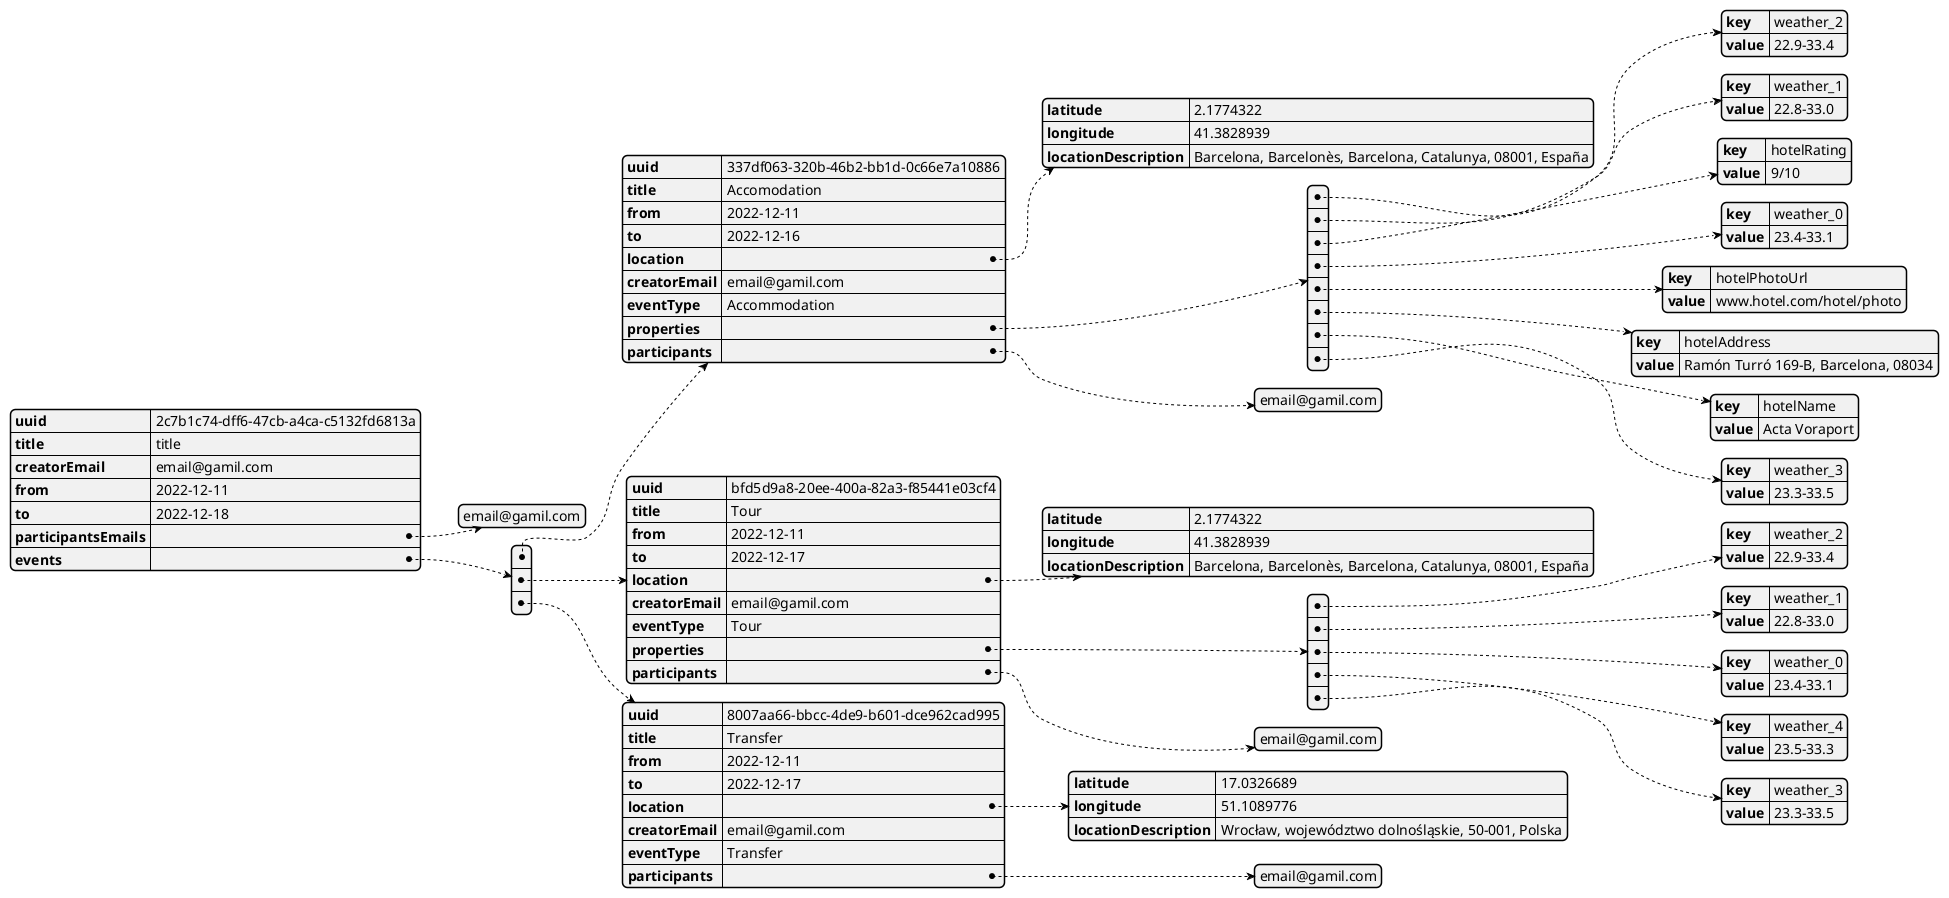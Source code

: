 @startjson
{
            "uuid": "2c7b1c74-dff6-47cb-a4ca-c5132fd6813a",
            "title": "title",
            "creatorEmail": "email@gamil.com",
            "from": "2022-12-11",
            "to": "2022-12-18",
            "participantsEmails": [
                "email@gamil.com"
            ],
            "events": [
                {
                    "uuid": "337df063-320b-46b2-bb1d-0c66e7a10886",
                    "title": "Accomodation",
                    "from": "2022-12-11",
                    "to": "2022-12-16",
                    "location": {
                        "latitude": 2.1774322,
                        "longitude": 41.3828939,
                        "locationDescription": "Barcelona, Barcelonès, Barcelona, Catalunya, 08001, España"
                    },
                    "creatorEmail": "email@gamil.com",
                    "eventType": "Accommodation",
                    "properties": [
                        {
                            "key": "weather_2",
                            "value": "22.9-33.4"
                        },
                        {
                            "key": "weather_1",
                            "value": "22.8-33.0"
                        },
                        {
                            "key": "hotelRating",
                            "value": "9/10"
                        },
                        {
                            "key": "weather_0",
                            "value": "23.4-33.1"
                        },
                        {
                            "key": "hotelPhotoUrl",
                            "value": "www.hotel.com/hotel/photo"
                        },
                        {
                            "key": "hotelAddress",
                            "value": "Ramón Turró 169-B, Barcelona, 08034"
                        },
                        {
                            "key": "hotelName",
                            "value": "Acta Voraport"
                        },
                        {
                            "key": "weather_3",
                            "value": "23.3-33.5"
                        }
                    ],
                    "participants": [
                        "email@gamil.com"
                    ]
                },
                {
                    "uuid": "bfd5d9a8-20ee-400a-82a3-f85441e03cf4",
                    "title": "Tour",
                    "from": "2022-12-11",
                    "to": "2022-12-17",
                    "location": {
                        "latitude": 2.1774322,
                        "longitude": 41.3828939,
                        "locationDescription": "Barcelona, Barcelonès, Barcelona, Catalunya, 08001, España"
                    },
                    "creatorEmail": "email@gamil.com",
                    "eventType": "Tour",
                    "properties": [
                        {
                            "key": "weather_2",
                            "value": "22.9-33.4"
                        },
                        {
                            "key": "weather_1",
                            "value": "22.8-33.0"
                        },
                        {
                            "key": "weather_0",
                            "value": "23.4-33.1"
                        },
                        {
                            "key": "weather_4",
                            "value": "23.5-33.3"
                        },
                        {
                            "key": "weather_3",
                            "value": "23.3-33.5"
                        }
                    ],
                    "participants": [
                        "email@gamil.com"
                    ]
                },
                {
                    "uuid": "8007aa66-bbcc-4de9-b601-dce962cad995",
                    "title": "Transfer",
                    "from": "2022-12-11",
                    "to": "2022-12-17",
                    "location": {
                        "latitude": 17.0326689,
                        "longitude": 51.1089776,
                        "locationDescription": "Wrocław, województwo dolnośląskie, 50-001, Polska"
                    },
                    "creatorEmail": "email@gamil.com",
                    "eventType": "Transfer",
                    "participants": [
                        "email@gamil.com"
                    ]
                }
            ]
}
@endjson